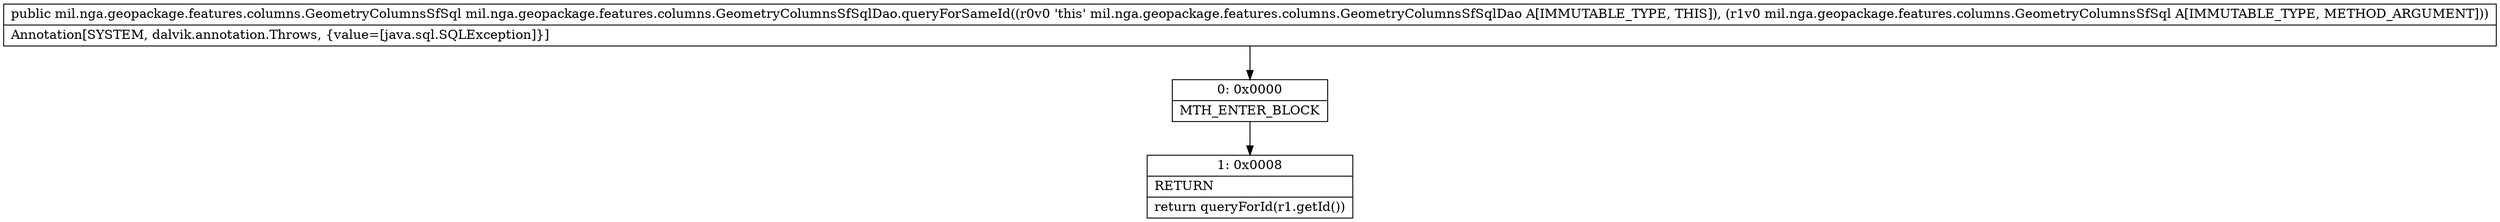 digraph "CFG formil.nga.geopackage.features.columns.GeometryColumnsSfSqlDao.queryForSameId(Lmil\/nga\/geopackage\/features\/columns\/GeometryColumnsSfSql;)Lmil\/nga\/geopackage\/features\/columns\/GeometryColumnsSfSql;" {
Node_0 [shape=record,label="{0\:\ 0x0000|MTH_ENTER_BLOCK\l}"];
Node_1 [shape=record,label="{1\:\ 0x0008|RETURN\l|return queryForId(r1.getId())\l}"];
MethodNode[shape=record,label="{public mil.nga.geopackage.features.columns.GeometryColumnsSfSql mil.nga.geopackage.features.columns.GeometryColumnsSfSqlDao.queryForSameId((r0v0 'this' mil.nga.geopackage.features.columns.GeometryColumnsSfSqlDao A[IMMUTABLE_TYPE, THIS]), (r1v0 mil.nga.geopackage.features.columns.GeometryColumnsSfSql A[IMMUTABLE_TYPE, METHOD_ARGUMENT]))  | Annotation[SYSTEM, dalvik.annotation.Throws, \{value=[java.sql.SQLException]\}]\l}"];
MethodNode -> Node_0;
Node_0 -> Node_1;
}

